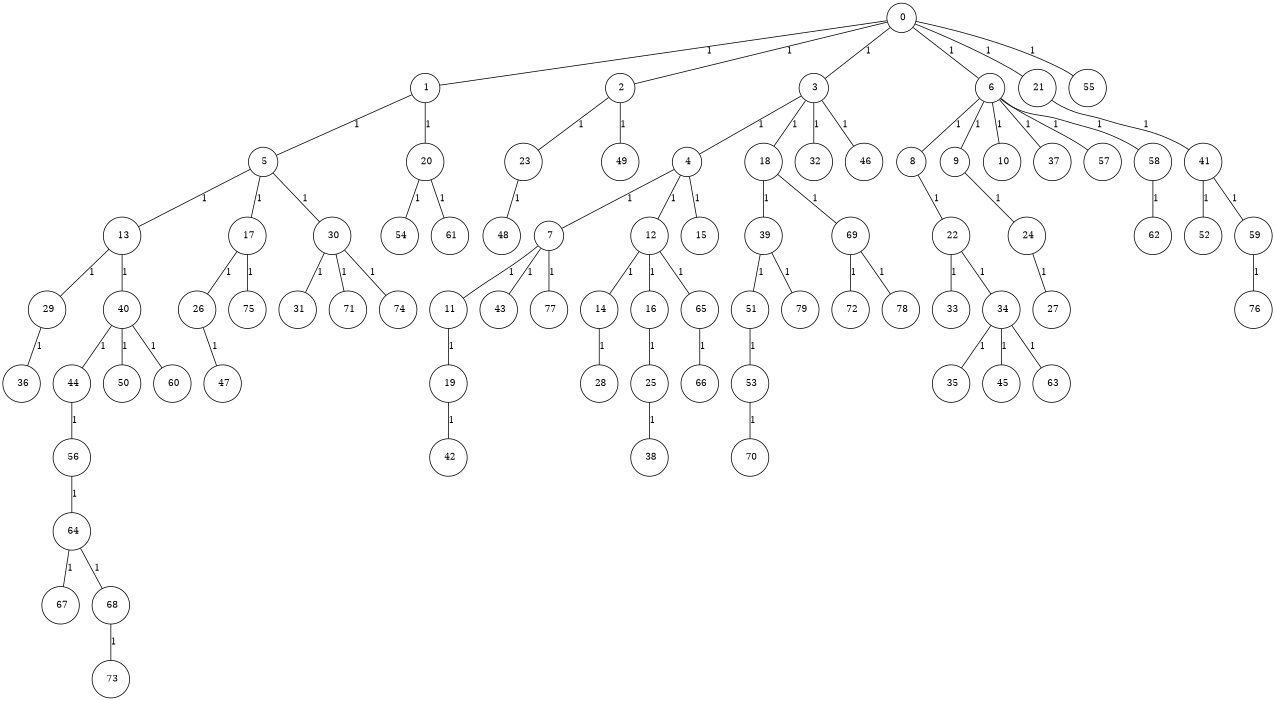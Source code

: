 graph G {
size="8.5,11;"
ratio = "expand;"
fixedsize="true;"
overlap="scale;"
node[shape=circle,width=.12,hight=.12,fontsize=12]
edge[fontsize=12]

0[label=" 0" color=black, pos="0.89524608,2.4912469!"];
1[label=" 1" color=black, pos="1.1763783,2.588701!"];
2[label=" 2" color=black, pos="0.62618151,2.703447!"];
3[label=" 3" color=black, pos="0.49405554,2.9861855!"];
4[label=" 4" color=black, pos="0.24020625,0.33557979!"];
5[label=" 5" color=black, pos="0.97300375,0.06380258!"];
6[label=" 6" color=black, pos="0.51749492,2.5727747!"];
7[label=" 7" color=black, pos="0.36782353,1.8801683!"];
8[label=" 8" color=black, pos="0.56394368,1.5708686!"];
9[label=" 9" color=black, pos="2.2591326,0.8059887!"];
10[label=" 10" color=black, pos="2.2295728,0.95156393!"];
11[label=" 11" color=black, pos="0.59019036,0.87262071!"];
12[label=" 12" color=black, pos="0.64455943,1.5404855!"];
13[label=" 13" color=black, pos="1.7320214,2.2740717!"];
14[label=" 14" color=black, pos="0.61340473,0.39448928!"];
15[label=" 15" color=black, pos="0.68295898,1.2442979!"];
16[label=" 16" color=black, pos="0.64607277,0.98722461!"];
17[label=" 17" color=black, pos="1.974736,0.79051956!"];
18[label=" 18" color=black, pos="2.302649,1.9279371!"];
19[label=" 19" color=black, pos="1.6798329,1.723236!"];
20[label=" 20" color=black, pos="1.0087583,1.9419555!"];
21[label=" 21" color=black, pos="0.86800952,2.990296!"];
22[label=" 22" color=black, pos="2.0628737,2.4626425!"];
23[label=" 23" color=black, pos="1.6594429,1.9927353!"];
24[label=" 24" color=black, pos="1.5221068,0.21072104!"];
25[label=" 25" color=black, pos="1.7731732,0.7011516!"];
26[label=" 26" color=black, pos="0.7433241,0.96866158!"];
27[label=" 27" color=black, pos="1.4296464,2.7475494!"];
28[label=" 28" color=black, pos="1.955619,0.1791844!"];
29[label=" 29" color=black, pos="2.9055321,2.3050428!"];
30[label=" 30" color=black, pos="2.5542657,2.7142385!"];
31[label=" 31" color=black, pos="2.4746256,0.51922416!"];
32[label=" 32" color=black, pos="2.6869337,0.49357527!"];
33[label=" 33" color=black, pos="1.7311858,2.5359291!"];
34[label=" 34" color=black, pos="2.8238155,1.8976669!"];
35[label=" 35" color=black, pos="1.1964882,1.6918667!"];
36[label=" 36" color=black, pos="2.3347212,0.97573575!"];
37[label=" 37" color=black, pos="1.0405315,1.2086591!"];
38[label=" 38" color=black, pos="1.0484638,2.8085057!"];
39[label=" 39" color=black, pos="1.6298714,0.51982186!"];
40[label=" 40" color=black, pos="0.057675067,2.776912!"];
41[label=" 41" color=black, pos="1.208124,0.26337078!"];
42[label=" 42" color=black, pos="0.81743177,2.2854015!"];
43[label=" 43" color=black, pos="0.80625398,0.16602725!"];
44[label=" 44" color=black, pos="1.8483193,0.38122849!"];
45[label=" 45" color=black, pos="2.4225415,0.48364796!"];
46[label=" 46" color=black, pos="1.5127852,0.99409471!"];
47[label=" 47" color=black, pos="0.61988352,1.4594617!"];
48[label=" 48" color=black, pos="2.5273137,2.4664195!"];
49[label=" 49" color=black, pos="1.5492147,2.7673772!"];
50[label=" 50" color=black, pos="0.89082794,0.38056651!"];
51[label=" 51" color=black, pos="2.0300469,1.8380571!"];
52[label=" 52" color=black, pos="0.68835677,0.76721703!"];
53[label=" 53" color=black, pos="1.8091732,1.5819036!"];
54[label=" 54" color=black, pos="0.54301865,0.46461507!"];
55[label=" 55" color=black, pos="1.0899148,0.84046077!"];
56[label=" 56" color=black, pos="1.1604504,2.3526662!"];
57[label=" 57" color=black, pos="1.0366705,1.0763116!"];
58[label=" 58" color=black, pos="0.17282219,2.6245803!"];
59[label=" 59" color=black, pos="2.0034719,1.0812354!"];
60[label=" 60" color=black, pos="2.681923,2.802727!"];
61[label=" 61" color=black, pos="0.099317389,0.81305463!"];
62[label=" 62" color=black, pos="2.9606288,1.8052382!"];
63[label=" 63" color=black, pos="1.2017465,0.66777218!"];
64[label=" 64" color=black, pos="2.9525792,0.071861984!"];
65[label=" 65" color=black, pos="2.1404819,2.9167481!"];
66[label=" 66" color=black, pos="0.60505174,0.51617318!"];
67[label=" 67" color=black, pos="1.0039659,2.3003523!"];
68[label=" 68" color=black, pos="0.44586094,2.176985!"];
69[label=" 69" color=black, pos="2.4877098,2.1875144!"];
70[label=" 70" color=black, pos="1.2677094,1.4988822!"];
71[label=" 71" color=black, pos="2.6384516,1.8316527!"];
72[label=" 72" color=black, pos="1.1870928,0.58028048!"];
73[label=" 73" color=black, pos="2.0516883,0.64087873!"];
74[label=" 74" color=black, pos="2.038357,1.2652636!"];
75[label=" 75" color=black, pos="2.7544605,2.7282117!"];
76[label=" 76" color=black, pos="0.66869521,0.74549972!"];
77[label=" 77" color=black, pos="2.8952364,1.6047436!"];
78[label=" 78" color=black, pos="1.9257667,0.63240156!"];
79[label=" 79" color=black, pos="1.2702801,0.15524905!"];
0--1[label="1"]
0--2[label="1"]
0--3[label="1"]
0--6[label="1"]
0--21[label="1"]
0--55[label="1"]
1--5[label="1"]
1--20[label="1"]
2--23[label="1"]
2--49[label="1"]
3--4[label="1"]
3--18[label="1"]
3--32[label="1"]
3--46[label="1"]
4--7[label="1"]
4--12[label="1"]
4--15[label="1"]
5--13[label="1"]
5--17[label="1"]
5--30[label="1"]
6--8[label="1"]
6--9[label="1"]
6--10[label="1"]
6--37[label="1"]
6--57[label="1"]
6--58[label="1"]
7--11[label="1"]
7--43[label="1"]
7--77[label="1"]
8--22[label="1"]
9--24[label="1"]
11--19[label="1"]
12--14[label="1"]
12--16[label="1"]
12--65[label="1"]
13--29[label="1"]
13--40[label="1"]
14--28[label="1"]
16--25[label="1"]
17--26[label="1"]
17--75[label="1"]
18--39[label="1"]
18--69[label="1"]
19--42[label="1"]
20--54[label="1"]
20--61[label="1"]
21--41[label="1"]
22--33[label="1"]
22--34[label="1"]
23--48[label="1"]
24--27[label="1"]
25--38[label="1"]
26--47[label="1"]
29--36[label="1"]
30--31[label="1"]
30--71[label="1"]
30--74[label="1"]
34--35[label="1"]
34--45[label="1"]
34--63[label="1"]
39--51[label="1"]
39--79[label="1"]
40--44[label="1"]
40--50[label="1"]
40--60[label="1"]
41--52[label="1"]
41--59[label="1"]
44--56[label="1"]
51--53[label="1"]
53--70[label="1"]
56--64[label="1"]
58--62[label="1"]
59--76[label="1"]
64--67[label="1"]
64--68[label="1"]
65--66[label="1"]
68--73[label="1"]
69--72[label="1"]
69--78[label="1"]

}
